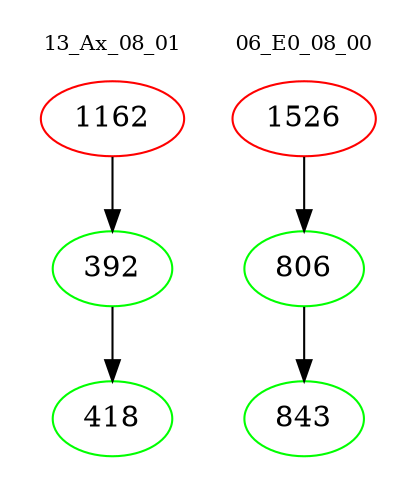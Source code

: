 digraph{
subgraph cluster_0 {
color = white
label = "13_Ax_08_01";
fontsize=10;
T0_1162 [label="1162", color="red"]
T0_1162 -> T0_392 [color="black"]
T0_392 [label="392", color="green"]
T0_392 -> T0_418 [color="black"]
T0_418 [label="418", color="green"]
}
subgraph cluster_1 {
color = white
label = "06_E0_08_00";
fontsize=10;
T1_1526 [label="1526", color="red"]
T1_1526 -> T1_806 [color="black"]
T1_806 [label="806", color="green"]
T1_806 -> T1_843 [color="black"]
T1_843 [label="843", color="green"]
}
}
